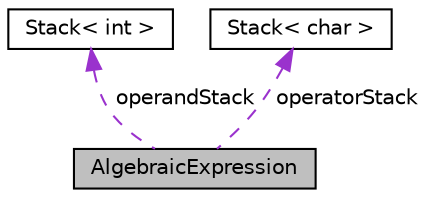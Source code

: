 digraph "AlgebraicExpression"
{
  edge [fontname="Helvetica",fontsize="10",labelfontname="Helvetica",labelfontsize="10"];
  node [fontname="Helvetica",fontsize="10",shape=record];
  Node1 [label="AlgebraicExpression",height=0.2,width=0.4,color="black", fillcolor="grey75", style="filled", fontcolor="black"];
  Node2 -> Node1 [dir="back",color="darkorchid3",fontsize="10",style="dashed",label=" operandStack" ,fontname="Helvetica"];
  Node2 [label="Stack\< int \>",height=0.2,width=0.4,color="black", fillcolor="white", style="filled",URL="$classStack.html"];
  Node3 -> Node1 [dir="back",color="darkorchid3",fontsize="10",style="dashed",label=" operatorStack" ,fontname="Helvetica"];
  Node3 [label="Stack\< char \>",height=0.2,width=0.4,color="black", fillcolor="white", style="filled",URL="$classStack.html"];
}
